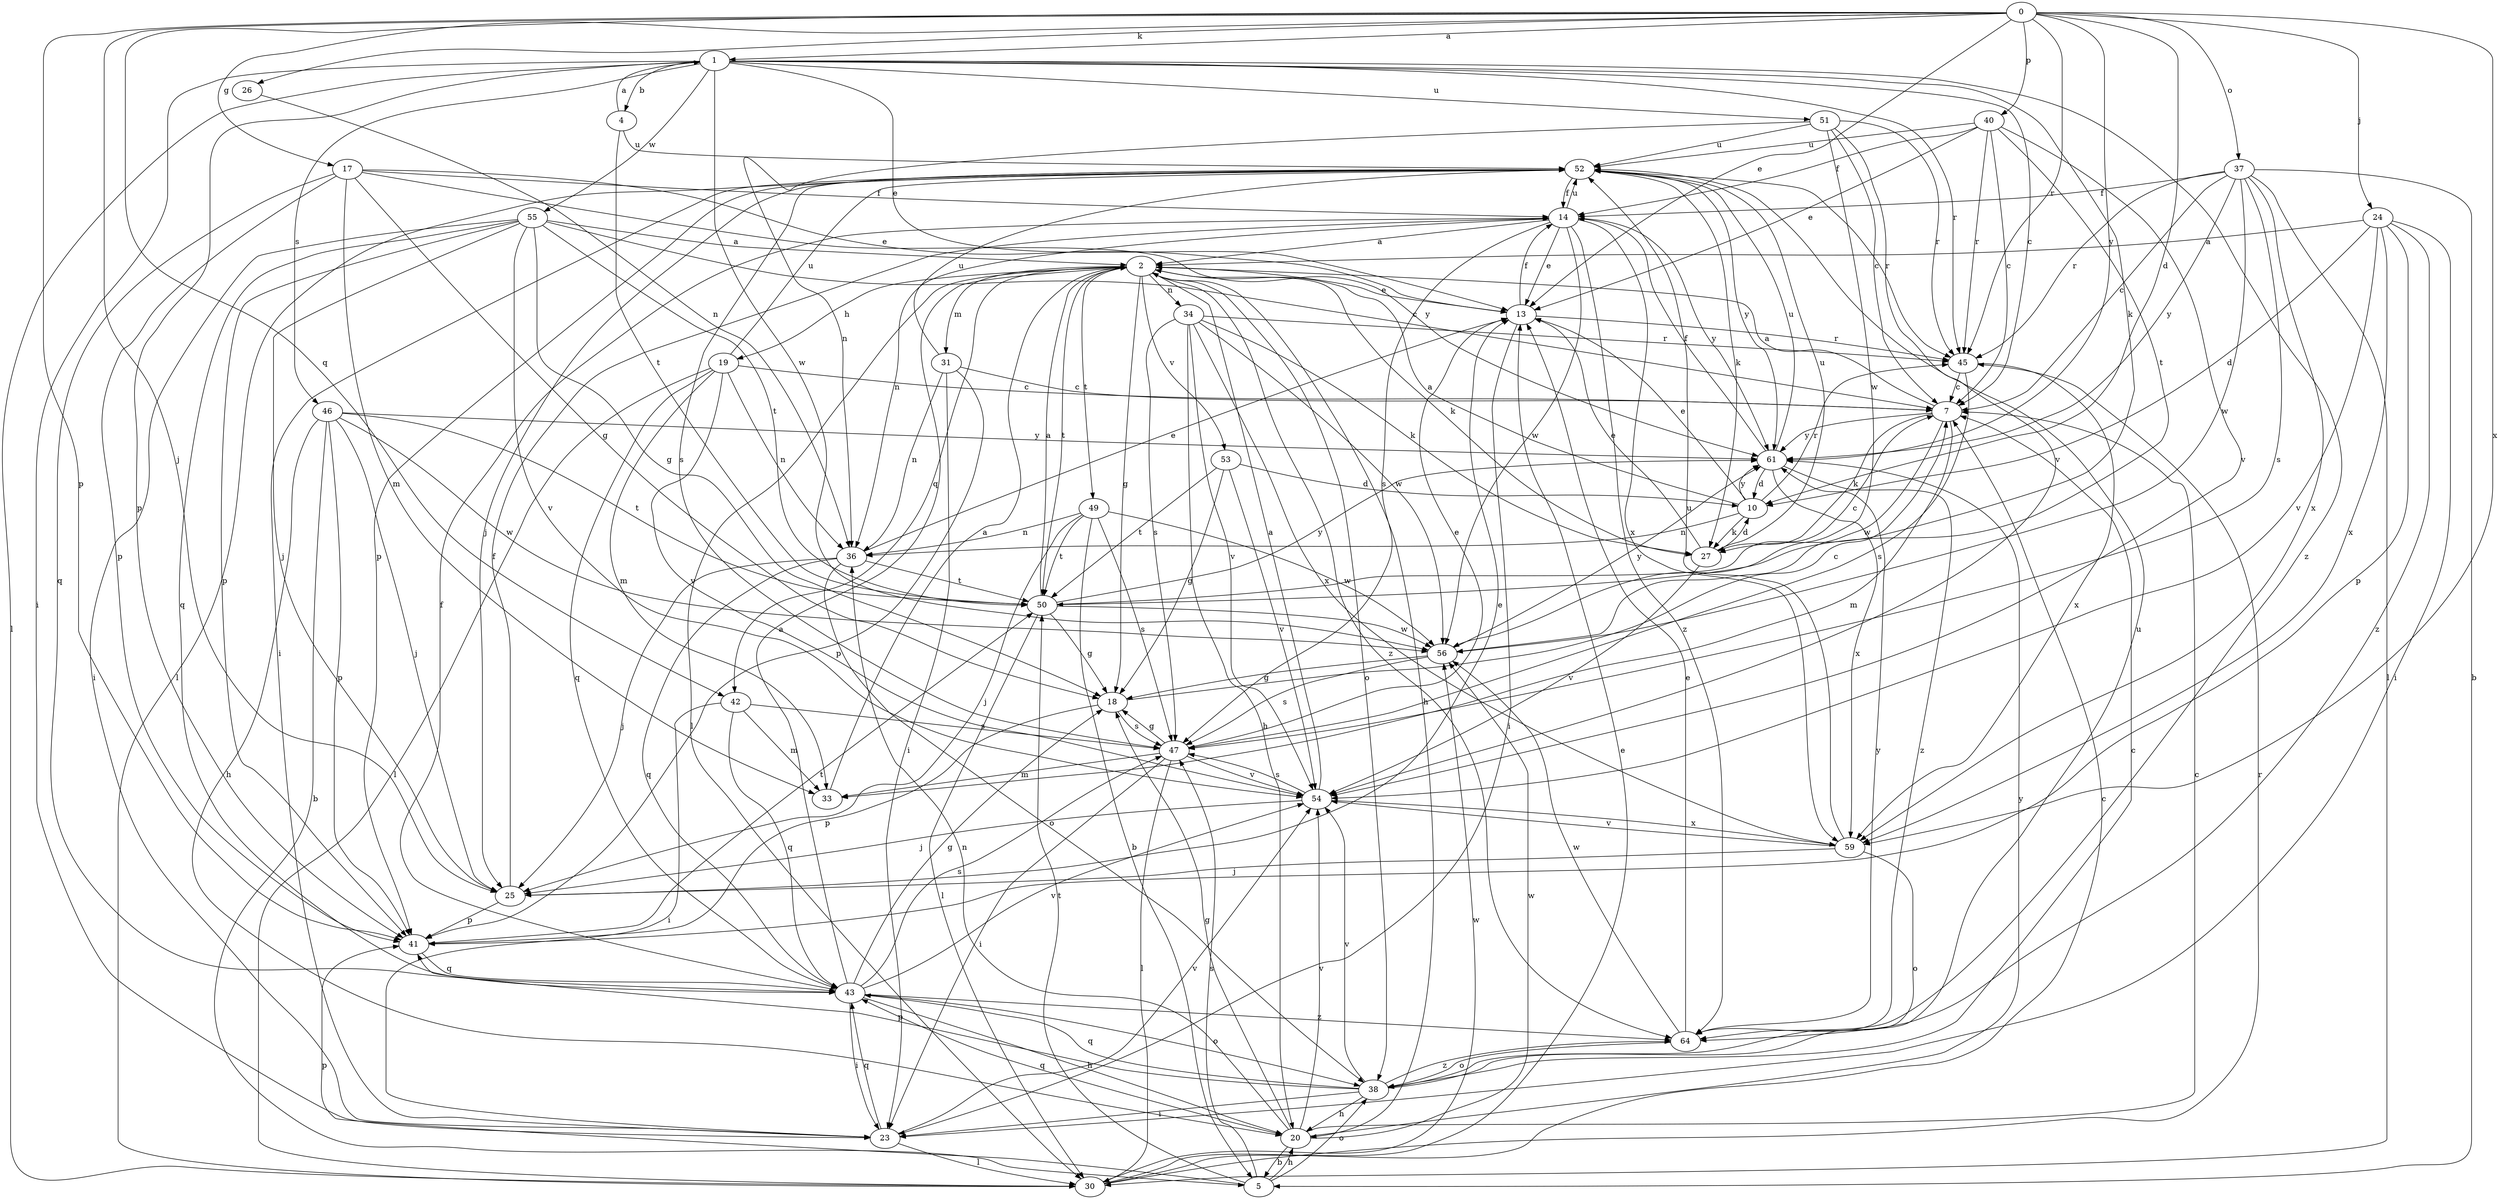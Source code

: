 strict digraph  {
0;
1;
2;
4;
5;
7;
10;
13;
14;
17;
18;
19;
20;
23;
24;
25;
26;
27;
30;
31;
33;
34;
36;
37;
38;
40;
41;
42;
43;
45;
46;
47;
49;
50;
51;
52;
53;
54;
55;
56;
59;
61;
64;
0 -> 1  [label=a];
0 -> 10  [label=d];
0 -> 13  [label=e];
0 -> 17  [label=g];
0 -> 24  [label=j];
0 -> 25  [label=j];
0 -> 26  [label=k];
0 -> 37  [label=o];
0 -> 40  [label=p];
0 -> 41  [label=p];
0 -> 42  [label=q];
0 -> 45  [label=r];
0 -> 59  [label=x];
0 -> 61  [label=y];
1 -> 4  [label=b];
1 -> 7  [label=c];
1 -> 13  [label=e];
1 -> 23  [label=i];
1 -> 27  [label=k];
1 -> 30  [label=l];
1 -> 41  [label=p];
1 -> 45  [label=r];
1 -> 46  [label=s];
1 -> 51  [label=u];
1 -> 55  [label=w];
1 -> 56  [label=w];
1 -> 64  [label=z];
2 -> 13  [label=e];
2 -> 18  [label=g];
2 -> 19  [label=h];
2 -> 20  [label=h];
2 -> 27  [label=k];
2 -> 30  [label=l];
2 -> 31  [label=m];
2 -> 34  [label=n];
2 -> 38  [label=o];
2 -> 42  [label=q];
2 -> 49  [label=t];
2 -> 50  [label=t];
2 -> 53  [label=v];
2 -> 64  [label=z];
4 -> 1  [label=a];
4 -> 50  [label=t];
4 -> 52  [label=u];
5 -> 20  [label=h];
5 -> 38  [label=o];
5 -> 41  [label=p];
5 -> 47  [label=s];
5 -> 50  [label=t];
7 -> 2  [label=a];
7 -> 27  [label=k];
7 -> 33  [label=m];
7 -> 56  [label=w];
7 -> 61  [label=y];
10 -> 2  [label=a];
10 -> 13  [label=e];
10 -> 27  [label=k];
10 -> 36  [label=n];
10 -> 45  [label=r];
10 -> 61  [label=y];
13 -> 14  [label=f];
13 -> 23  [label=i];
13 -> 45  [label=r];
14 -> 2  [label=a];
14 -> 13  [label=e];
14 -> 36  [label=n];
14 -> 47  [label=s];
14 -> 52  [label=u];
14 -> 56  [label=w];
14 -> 59  [label=x];
14 -> 61  [label=y];
14 -> 64  [label=z];
17 -> 13  [label=e];
17 -> 14  [label=f];
17 -> 18  [label=g];
17 -> 33  [label=m];
17 -> 41  [label=p];
17 -> 43  [label=q];
17 -> 61  [label=y];
18 -> 7  [label=c];
18 -> 41  [label=p];
18 -> 47  [label=s];
19 -> 7  [label=c];
19 -> 30  [label=l];
19 -> 33  [label=m];
19 -> 36  [label=n];
19 -> 43  [label=q];
19 -> 52  [label=u];
19 -> 54  [label=v];
20 -> 5  [label=b];
20 -> 7  [label=c];
20 -> 18  [label=g];
20 -> 36  [label=n];
20 -> 43  [label=q];
20 -> 54  [label=v];
20 -> 56  [label=w];
20 -> 61  [label=y];
23 -> 30  [label=l];
23 -> 43  [label=q];
23 -> 54  [label=v];
24 -> 2  [label=a];
24 -> 10  [label=d];
24 -> 23  [label=i];
24 -> 41  [label=p];
24 -> 54  [label=v];
24 -> 59  [label=x];
24 -> 64  [label=z];
25 -> 13  [label=e];
25 -> 14  [label=f];
25 -> 41  [label=p];
26 -> 36  [label=n];
27 -> 10  [label=d];
27 -> 13  [label=e];
27 -> 52  [label=u];
27 -> 54  [label=v];
30 -> 7  [label=c];
30 -> 13  [label=e];
30 -> 45  [label=r];
30 -> 56  [label=w];
31 -> 7  [label=c];
31 -> 23  [label=i];
31 -> 36  [label=n];
31 -> 41  [label=p];
31 -> 52  [label=u];
33 -> 2  [label=a];
34 -> 20  [label=h];
34 -> 27  [label=k];
34 -> 45  [label=r];
34 -> 47  [label=s];
34 -> 54  [label=v];
34 -> 56  [label=w];
34 -> 59  [label=x];
36 -> 13  [label=e];
36 -> 25  [label=j];
36 -> 38  [label=o];
36 -> 43  [label=q];
36 -> 50  [label=t];
37 -> 5  [label=b];
37 -> 7  [label=c];
37 -> 14  [label=f];
37 -> 30  [label=l];
37 -> 45  [label=r];
37 -> 47  [label=s];
37 -> 56  [label=w];
37 -> 59  [label=x];
37 -> 61  [label=y];
38 -> 7  [label=c];
38 -> 20  [label=h];
38 -> 23  [label=i];
38 -> 41  [label=p];
38 -> 43  [label=q];
38 -> 52  [label=u];
38 -> 54  [label=v];
38 -> 64  [label=z];
40 -> 7  [label=c];
40 -> 13  [label=e];
40 -> 14  [label=f];
40 -> 45  [label=r];
40 -> 50  [label=t];
40 -> 52  [label=u];
40 -> 54  [label=v];
41 -> 43  [label=q];
41 -> 50  [label=t];
42 -> 23  [label=i];
42 -> 33  [label=m];
42 -> 43  [label=q];
42 -> 47  [label=s];
43 -> 2  [label=a];
43 -> 14  [label=f];
43 -> 18  [label=g];
43 -> 20  [label=h];
43 -> 23  [label=i];
43 -> 38  [label=o];
43 -> 47  [label=s];
43 -> 54  [label=v];
43 -> 64  [label=z];
45 -> 7  [label=c];
45 -> 47  [label=s];
45 -> 59  [label=x];
46 -> 5  [label=b];
46 -> 20  [label=h];
46 -> 25  [label=j];
46 -> 41  [label=p];
46 -> 50  [label=t];
46 -> 56  [label=w];
46 -> 61  [label=y];
47 -> 13  [label=e];
47 -> 18  [label=g];
47 -> 23  [label=i];
47 -> 30  [label=l];
47 -> 33  [label=m];
47 -> 54  [label=v];
49 -> 5  [label=b];
49 -> 25  [label=j];
49 -> 36  [label=n];
49 -> 47  [label=s];
49 -> 50  [label=t];
49 -> 56  [label=w];
50 -> 2  [label=a];
50 -> 7  [label=c];
50 -> 18  [label=g];
50 -> 30  [label=l];
50 -> 56  [label=w];
50 -> 61  [label=y];
51 -> 7  [label=c];
51 -> 36  [label=n];
51 -> 45  [label=r];
51 -> 52  [label=u];
51 -> 54  [label=v];
51 -> 56  [label=w];
52 -> 14  [label=f];
52 -> 23  [label=i];
52 -> 25  [label=j];
52 -> 27  [label=k];
52 -> 30  [label=l];
52 -> 41  [label=p];
52 -> 45  [label=r];
52 -> 47  [label=s];
52 -> 61  [label=y];
53 -> 10  [label=d];
53 -> 18  [label=g];
53 -> 50  [label=t];
53 -> 54  [label=v];
54 -> 2  [label=a];
54 -> 25  [label=j];
54 -> 47  [label=s];
54 -> 59  [label=x];
55 -> 2  [label=a];
55 -> 7  [label=c];
55 -> 18  [label=g];
55 -> 23  [label=i];
55 -> 25  [label=j];
55 -> 41  [label=p];
55 -> 43  [label=q];
55 -> 50  [label=t];
55 -> 54  [label=v];
56 -> 18  [label=g];
56 -> 47  [label=s];
56 -> 61  [label=y];
59 -> 25  [label=j];
59 -> 38  [label=o];
59 -> 52  [label=u];
59 -> 54  [label=v];
61 -> 10  [label=d];
61 -> 14  [label=f];
61 -> 52  [label=u];
61 -> 59  [label=x];
61 -> 64  [label=z];
64 -> 13  [label=e];
64 -> 38  [label=o];
64 -> 56  [label=w];
64 -> 61  [label=y];
}
